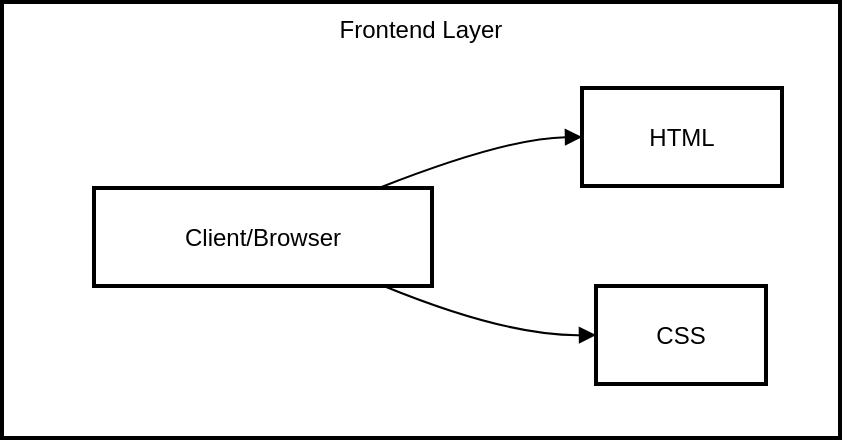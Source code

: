 <mxfile version="24.7.17">
  <diagram name="Page-1" id="SNU2_Zsc9V32e5ePePQ4">
    <mxGraphModel>
      <root>
        <mxCell id="0" />
        <mxCell id="1" parent="0" />
        <mxCell id="2" value="Frontend Layer" style="whiteSpace=wrap;strokeWidth=2;verticalAlign=top;" vertex="1" parent="1">
          <mxGeometry x="8" y="8" width="419" height="218" as="geometry" />
        </mxCell>
        <mxCell id="3" value="Client/Browser" style="whiteSpace=wrap;strokeWidth=2;" vertex="1" parent="2">
          <mxGeometry x="46" y="93" width="169" height="49" as="geometry" />
        </mxCell>
        <mxCell id="4" value="HTML" style="whiteSpace=wrap;strokeWidth=2;" vertex="1" parent="2">
          <mxGeometry x="290" y="43" width="100" height="49" as="geometry" />
        </mxCell>
        <mxCell id="5" value="CSS" style="whiteSpace=wrap;strokeWidth=2;" vertex="1" parent="2">
          <mxGeometry x="297" y="142" width="85" height="49" as="geometry" />
        </mxCell>
        <mxCell id="6" value="" style="curved=1;startArrow=none;endArrow=block;exitX=0.85;exitY=-0.01;entryX=0;entryY=0.5;" edge="1" parent="2" source="3" target="4">
          <mxGeometry relative="1" as="geometry">
            <Array as="points">
              <mxPoint x="252" y="68" />
            </Array>
          </mxGeometry>
        </mxCell>
        <mxCell id="7" value="" style="curved=1;startArrow=none;endArrow=block;exitX=0.85;exitY=0.99;entryX=0;entryY=0.5;" edge="1" parent="2" source="3" target="5">
          <mxGeometry relative="1" as="geometry">
            <Array as="points">
              <mxPoint x="252" y="167" />
            </Array>
          </mxGeometry>
        </mxCell>
      </root>
    </mxGraphModel>
  </diagram>
</mxfile>
